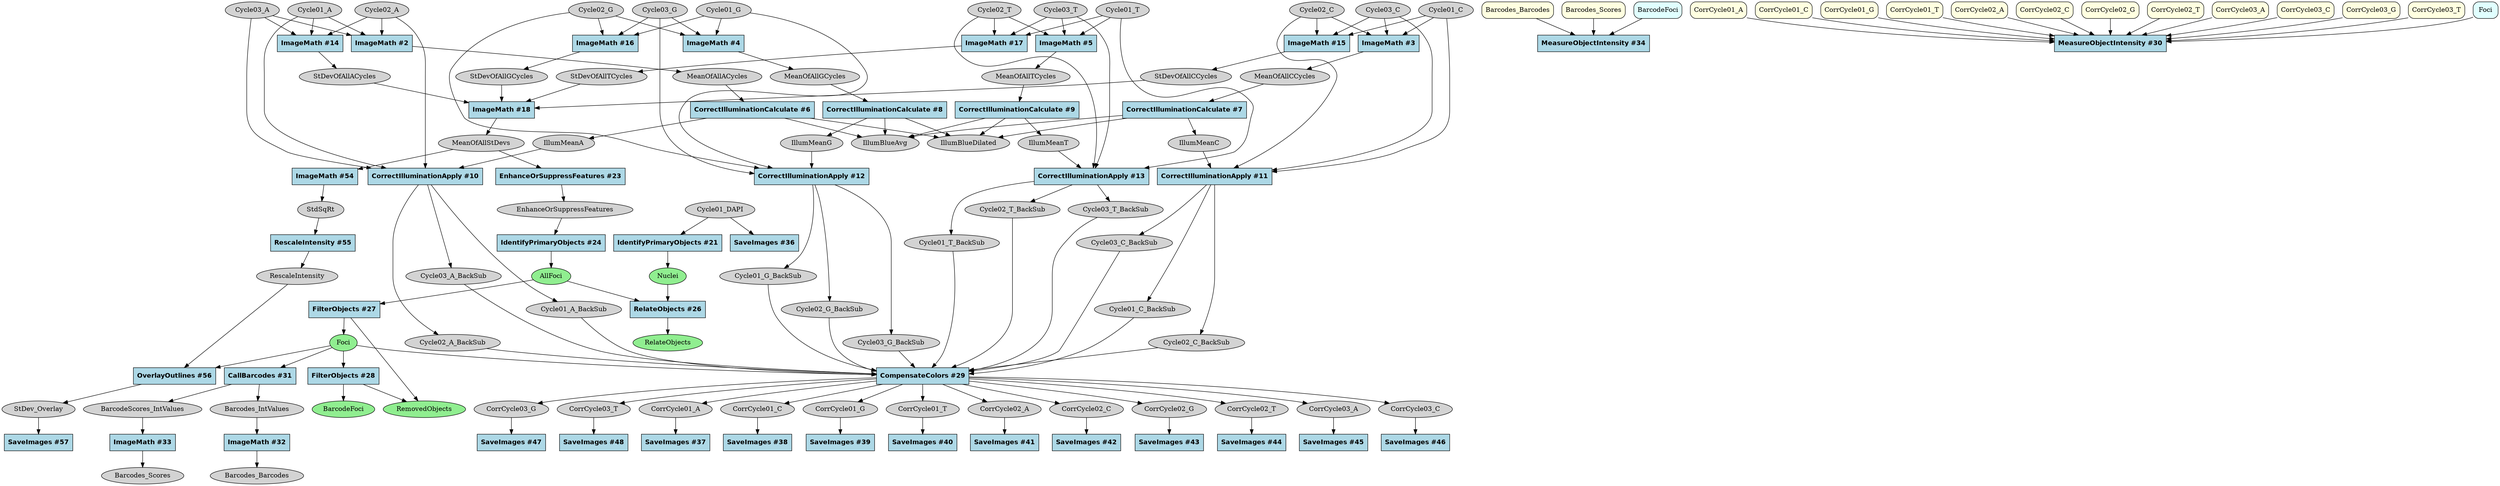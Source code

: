 strict digraph {
CallBarcodes_55e7fe3f [type=module, label="CallBarcodes #31", module_name=CallBarcodes, module_num=31, original_num=31, stable_id="CallBarcodes_55e7fe3f", enabled=True, shape=box, style=filled, fillcolor=lightblue, fontname="Helvetica-Bold"];
CompensateColors_27b39c0e [type=module, label="CompensateColors #29", module_name=CompensateColors, module_num=29, original_num=29, stable_id="CompensateColors_27b39c0e", enabled=True, shape=box, style=filled, fillcolor=lightblue, fontname="Helvetica-Bold"];
CorrectIlluminationApply_46c8fe52 [type=module, label="CorrectIlluminationApply #11", module_name=CorrectIlluminationApply, module_num=11, original_num=11, stable_id="CorrectIlluminationApply_46c8fe52", enabled=True, shape=box, style=filled, fillcolor=lightblue, fontname="Helvetica-Bold"];
CorrectIlluminationApply_46e612bf [type=module, label="CorrectIlluminationApply #10", module_name=CorrectIlluminationApply, module_num=10, original_num=10, stable_id="CorrectIlluminationApply_46e612bf", enabled=True, shape=box, style=filled, fillcolor=lightblue, fontname="Helvetica-Bold"];
CorrectIlluminationApply_8d1a2124 [type=module, label="CorrectIlluminationApply #12", module_name=CorrectIlluminationApply, module_num=12, original_num=12, stable_id="CorrectIlluminationApply_8d1a2124", enabled=True, shape=box, style=filled, fillcolor=lightblue, fontname="Helvetica-Bold"];
CorrectIlluminationApply_d011d55d [type=module, label="CorrectIlluminationApply #13", module_name=CorrectIlluminationApply, module_num=13, original_num=13, stable_id="CorrectIlluminationApply_d011d55d", enabled=True, shape=box, style=filled, fillcolor=lightblue, fontname="Helvetica-Bold"];
CorrectIlluminationCalculate_3dec03f1 [type=module, label="CorrectIlluminationCalculate #7", module_name=CorrectIlluminationCalculate, module_num=7, original_num=7, stable_id="CorrectIlluminationCalculate_3dec03f1", enabled=True, shape=box, style=filled, fillcolor=lightblue, fontname="Helvetica-Bold"];
CorrectIlluminationCalculate_6752c6e0 [type=module, label="CorrectIlluminationCalculate #6", module_name=CorrectIlluminationCalculate, module_num=6, original_num=6, stable_id="CorrectIlluminationCalculate_6752c6e0", enabled=True, shape=box, style=filled, fillcolor=lightblue, fontname="Helvetica-Bold"];
CorrectIlluminationCalculate_8a219927 [type=module, label="CorrectIlluminationCalculate #8", module_name=CorrectIlluminationCalculate, module_num=8, original_num=8, stable_id="CorrectIlluminationCalculate_8a219927", enabled=True, shape=box, style=filled, fillcolor=lightblue, fontname="Helvetica-Bold"];
CorrectIlluminationCalculate_dedf0120 [type=module, label="CorrectIlluminationCalculate #9", module_name=CorrectIlluminationCalculate, module_num=9, original_num=9, stable_id="CorrectIlluminationCalculate_dedf0120", enabled=True, shape=box, style=filled, fillcolor=lightblue, fontname="Helvetica-Bold"];
EnhanceOrSuppressFeatures_423eec1b [type=module, label="EnhanceOrSuppressFeatures #23", module_name=EnhanceOrSuppressFeatures, module_num=23, original_num=23, stable_id="EnhanceOrSuppressFeatures_423eec1b", enabled=True, shape=box, style=filled, fillcolor=lightblue, fontname="Helvetica-Bold"];
FilterObjects_11882ce8 [type=module, label="FilterObjects #28", module_name=FilterObjects, module_num=28, original_num=28, stable_id="FilterObjects_11882ce8", enabled=True, shape=box, style=filled, fillcolor=lightblue, fontname="Helvetica-Bold"];
FilterObjects_9bc0931e [type=module, label="FilterObjects #27", module_name=FilterObjects, module_num=27, original_num=27, stable_id="FilterObjects_9bc0931e", enabled=True, shape=box, style=filled, fillcolor=lightblue, fontname="Helvetica-Bold"];
IdentifyPrimaryObjects_40f7e2a1 [type=module, label="IdentifyPrimaryObjects #24", module_name=IdentifyPrimaryObjects, module_num=24, original_num=24, stable_id="IdentifyPrimaryObjects_40f7e2a1", enabled=True, shape=box, style=filled, fillcolor=lightblue, fontname="Helvetica-Bold"];
IdentifyPrimaryObjects_f0de38a9 [type=module, label="IdentifyPrimaryObjects #21", module_name=IdentifyPrimaryObjects, module_num=21, original_num=21, stable_id="IdentifyPrimaryObjects_f0de38a9", enabled=True, shape=box, style=filled, fillcolor=lightblue, fontname="Helvetica-Bold"];
ImageMath_40205f13 [type=module, label="ImageMath #14", module_name=ImageMath, module_num=14, original_num=14, stable_id="ImageMath_40205f13", enabled=True, shape=box, style=filled, fillcolor=lightblue, fontname="Helvetica-Bold"];
ImageMath_43d20248 [type=module, label="ImageMath #4", module_name=ImageMath, module_num=4, original_num=4, stable_id="ImageMath_43d20248", enabled=True, shape=box, style=filled, fillcolor=lightblue, fontname="Helvetica-Bold"];
ImageMath_5fbd452c [type=module, label="ImageMath #17", module_name=ImageMath, module_num=17, original_num=17, stable_id="ImageMath_5fbd452c", enabled=True, shape=box, style=filled, fillcolor=lightblue, fontname="Helvetica-Bold"];
ImageMath_6061395a [type=module, label="ImageMath #18", module_name=ImageMath, module_num=18, original_num=18, stable_id="ImageMath_6061395a", enabled=True, shape=box, style=filled, fillcolor=lightblue, fontname="Helvetica-Bold"];
ImageMath_769ca510 [type=module, label="ImageMath #54", module_name=ImageMath, module_num=54, original_num=54, stable_id="ImageMath_769ca510", enabled=True, shape=box, style=filled, fillcolor=lightblue, fontname="Helvetica-Bold"];
ImageMath_785e6084 [type=module, label="ImageMath #5", module_name=ImageMath, module_num=5, original_num=5, stable_id="ImageMath_785e6084", enabled=True, shape=box, style=filled, fillcolor=lightblue, fontname="Helvetica-Bold"];
ImageMath_b35e63a8 [type=module, label="ImageMath #33", module_name=ImageMath, module_num=33, original_num=33, stable_id="ImageMath_b35e63a8", enabled=True, shape=box, style=filled, fillcolor=lightblue, fontname="Helvetica-Bold"];
ImageMath_b6e8eb01 [type=module, label="ImageMath #3", module_name=ImageMath, module_num=3, original_num=3, stable_id="ImageMath_b6e8eb01", enabled=True, shape=box, style=filled, fillcolor=lightblue, fontname="Helvetica-Bold"];
ImageMath_bcb9b937 [type=module, label="ImageMath #2", module_name=ImageMath, module_num=2, original_num=2, stable_id="ImageMath_bcb9b937", enabled=True, shape=box, style=filled, fillcolor=lightblue, fontname="Helvetica-Bold"];
ImageMath_be03391f [type=module, label="ImageMath #15", module_name=ImageMath, module_num=15, original_num=15, stable_id="ImageMath_be03391f", enabled=True, shape=box, style=filled, fillcolor=lightblue, fontname="Helvetica-Bold"];
ImageMath_e742c39f [type=module, label="ImageMath #32", module_name=ImageMath, module_num=32, original_num=32, stable_id="ImageMath_e742c39f", enabled=True, shape=box, style=filled, fillcolor=lightblue, fontname="Helvetica-Bold"];
ImageMath_eaded807 [type=module, label="ImageMath #16", module_name=ImageMath, module_num=16, original_num=16, stable_id="ImageMath_eaded807", enabled=True, shape=box, style=filled, fillcolor=lightblue, fontname="Helvetica-Bold"];
MeasureObjectIntensity_5d7de9f6 [type=module, label="MeasureObjectIntensity #34", module_name=MeasureObjectIntensity, module_num=34, original_num=34, stable_id="MeasureObjectIntensity_5d7de9f6", enabled=True, shape=box, style=filled, fillcolor=lightblue, fontname="Helvetica-Bold"];
MeasureObjectIntensity_b7bf10f8 [type=module, label="MeasureObjectIntensity #30", module_name=MeasureObjectIntensity, module_num=30, original_num=30, stable_id="MeasureObjectIntensity_b7bf10f8", enabled=True, shape=box, style=filled, fillcolor=lightblue, fontname="Helvetica-Bold"];
OverlayOutlines_a82d2295 [type=module, label="OverlayOutlines #56", module_name=OverlayOutlines, module_num=56, original_num=56, stable_id="OverlayOutlines_a82d2295", enabled=True, shape=box, style=filled, fillcolor=lightblue, fontname="Helvetica-Bold"];
RelateObjects_1df4c27e [type=module, label="RelateObjects #26", module_name=RelateObjects, module_num=26, original_num=26, stable_id="RelateObjects_1df4c27e", enabled=True, shape=box, style=filled, fillcolor=lightblue, fontname="Helvetica-Bold"];
RescaleIntensity_48591956 [type=module, label="RescaleIntensity #55", module_name=RescaleIntensity, module_num=55, original_num=55, stable_id="RescaleIntensity_48591956", enabled=True, shape=box, style=filled, fillcolor=lightblue, fontname="Helvetica-Bold"];
SaveImages_137ca104 [type=module, label="SaveImages #48", module_name=SaveImages, module_num=48, original_num=48, stable_id="SaveImages_137ca104", enabled=True, shape=box, style=filled, fillcolor=lightblue, fontname="Helvetica-Bold"];
SaveImages_1628786 [type=module, label="SaveImages #57", module_name=SaveImages, module_num=57, original_num=57, stable_id="SaveImages_1628786", enabled=True, shape=box, style=filled, fillcolor=lightblue, fontname="Helvetica-Bold"];
SaveImages_2c2a7f91 [type=module, label="SaveImages #36", module_name=SaveImages, module_num=36, original_num=36, stable_id="SaveImages_2c2a7f91", enabled=True, shape=box, style=filled, fillcolor=lightblue, fontname="Helvetica-Bold"];
SaveImages_347a9dfc [type=module, label="SaveImages #47", module_name=SaveImages, module_num=47, original_num=47, stable_id="SaveImages_347a9dfc", enabled=True, shape=box, style=filled, fillcolor=lightblue, fontname="Helvetica-Bold"];
SaveImages_551bee7c [type=module, label="SaveImages #39", module_name=SaveImages, module_num=39, original_num=39, stable_id="SaveImages_551bee7c", enabled=True, shape=box, style=filled, fillcolor=lightblue, fontname="Helvetica-Bold"];
SaveImages_5c149297 [type=module, label="SaveImages #42", module_name=SaveImages, module_num=42, original_num=42, stable_id="SaveImages_5c149297", enabled=True, shape=box, style=filled, fillcolor=lightblue, fontname="Helvetica-Bold"];
SaveImages_5e4320e4 [type=module, label="SaveImages #40", module_name=SaveImages, module_num=40, original_num=40, stable_id="SaveImages_5e4320e4", enabled=True, shape=box, style=filled, fillcolor=lightblue, fontname="Helvetica-Bold"];
SaveImages_6c366130 [type=module, label="SaveImages #46", module_name=SaveImages, module_num=46, original_num=46, stable_id="SaveImages_6c366130", enabled=True, shape=box, style=filled, fillcolor=lightblue, fontname="Helvetica-Bold"];
SaveImages_874b7fe7 [type=module, label="SaveImages #43", module_name=SaveImages, module_num=43, original_num=43, stable_id="SaveImages_874b7fe7", enabled=True, shape=box, style=filled, fillcolor=lightblue, fontname="Helvetica-Bold"];
SaveImages_9c996b31 [type=module, label="SaveImages #44", module_name=SaveImages, module_num=44, original_num=44, stable_id="SaveImages_9c996b31", enabled=True, shape=box, style=filled, fillcolor=lightblue, fontname="Helvetica-Bold"];
SaveImages_bc54fd4f [type=module, label="SaveImages #37", module_name=SaveImages, module_num=37, original_num=37, stable_id="SaveImages_bc54fd4f", enabled=True, shape=box, style=filled, fillcolor=lightblue, fontname="Helvetica-Bold"];
SaveImages_d3512a8 [type=module, label="SaveImages #41", module_name=SaveImages, module_num=41, original_num=41, stable_id="SaveImages_d3512a8", enabled=True, shape=box, style=filled, fillcolor=lightblue, fontname="Helvetica-Bold"];
SaveImages_d471b9ae [type=module, label="SaveImages #45", module_name=SaveImages, module_num=45, original_num=45, stable_id="SaveImages_d471b9ae", enabled=True, shape=box, style=filled, fillcolor=lightblue, fontname="Helvetica-Bold"];
SaveImages_d87de463 [type=module, label="SaveImages #38", module_name=SaveImages, module_num=38, original_num=38, stable_id="SaveImages_d87de463", enabled=True, shape=box, style=filled, fillcolor=lightblue, fontname="Helvetica-Bold"];
image__BarcodeScores_IntValues [type=image, label="BarcodeScores_IntValues", shape=ellipse, style=filled, fillcolor=lightgray];
image__Barcodes_Barcodes [type=image, label="Barcodes_Barcodes", shape=ellipse, style=filled, fillcolor=lightgray];
image__Barcodes_IntValues [type=image, label="Barcodes_IntValues", shape=ellipse, style=filled, fillcolor=lightgray];
image__Barcodes_Scores [type=image, label="Barcodes_Scores", shape=ellipse, style=filled, fillcolor=lightgray];
image__CorrCycle01_A [type=image, label="CorrCycle01_A", shape=ellipse, style=filled, fillcolor=lightgray];
image__CorrCycle01_C [type=image, label="CorrCycle01_C", shape=ellipse, style=filled, fillcolor=lightgray];
image__CorrCycle01_G [type=image, label="CorrCycle01_G", shape=ellipse, style=filled, fillcolor=lightgray];
image__CorrCycle01_T [type=image, label="CorrCycle01_T", shape=ellipse, style=filled, fillcolor=lightgray];
image__CorrCycle02_A [type=image, label="CorrCycle02_A", shape=ellipse, style=filled, fillcolor=lightgray];
image__CorrCycle02_C [type=image, label="CorrCycle02_C", shape=ellipse, style=filled, fillcolor=lightgray];
image__CorrCycle02_G [type=image, label="CorrCycle02_G", shape=ellipse, style=filled, fillcolor=lightgray];
image__CorrCycle02_T [type=image, label="CorrCycle02_T", shape=ellipse, style=filled, fillcolor=lightgray];
image__CorrCycle03_A [type=image, label="CorrCycle03_A", shape=ellipse, style=filled, fillcolor=lightgray];
image__CorrCycle03_C [type=image, label="CorrCycle03_C", shape=ellipse, style=filled, fillcolor=lightgray];
image__CorrCycle03_G [type=image, label="CorrCycle03_G", shape=ellipse, style=filled, fillcolor=lightgray];
image__CorrCycle03_T [type=image, label="CorrCycle03_T", shape=ellipse, style=filled, fillcolor=lightgray];
image__Cycle01_A [type=image, label="Cycle01_A", shape=ellipse, style=filled, fillcolor=lightgray];
image__Cycle01_A_BackSub [type=image, label="Cycle01_A_BackSub", shape=ellipse, style=filled, fillcolor=lightgray];
image__Cycle01_C [type=image, label="Cycle01_C", shape=ellipse, style=filled, fillcolor=lightgray];
image__Cycle01_C_BackSub [type=image, label="Cycle01_C_BackSub", shape=ellipse, style=filled, fillcolor=lightgray];
image__Cycle01_DAPI [type=image, label="Cycle01_DAPI", shape=ellipse, style=filled, fillcolor=lightgray];
image__Cycle01_G [type=image, label="Cycle01_G", shape=ellipse, style=filled, fillcolor=lightgray];
image__Cycle01_G_BackSub [type=image, label="Cycle01_G_BackSub", shape=ellipse, style=filled, fillcolor=lightgray];
image__Cycle01_T [type=image, label="Cycle01_T", shape=ellipse, style=filled, fillcolor=lightgray];
image__Cycle01_T_BackSub [type=image, label="Cycle01_T_BackSub", shape=ellipse, style=filled, fillcolor=lightgray];
image__Cycle02_A [type=image, label="Cycle02_A", shape=ellipse, style=filled, fillcolor=lightgray];
image__Cycle02_A_BackSub [type=image, label="Cycle02_A_BackSub", shape=ellipse, style=filled, fillcolor=lightgray];
image__Cycle02_C [type=image, label="Cycle02_C", shape=ellipse, style=filled, fillcolor=lightgray];
image__Cycle02_C_BackSub [type=image, label="Cycle02_C_BackSub", shape=ellipse, style=filled, fillcolor=lightgray];
image__Cycle02_G [type=image, label="Cycle02_G", shape=ellipse, style=filled, fillcolor=lightgray];
image__Cycle02_G_BackSub [type=image, label="Cycle02_G_BackSub", shape=ellipse, style=filled, fillcolor=lightgray];
image__Cycle02_T [type=image, label="Cycle02_T", shape=ellipse, style=filled, fillcolor=lightgray];
image__Cycle02_T_BackSub [type=image, label="Cycle02_T_BackSub", shape=ellipse, style=filled, fillcolor=lightgray];
image__Cycle03_A [type=image, label="Cycle03_A", shape=ellipse, style=filled, fillcolor=lightgray];
image__Cycle03_A_BackSub [type=image, label="Cycle03_A_BackSub", shape=ellipse, style=filled, fillcolor=lightgray];
image__Cycle03_C [type=image, label="Cycle03_C", shape=ellipse, style=filled, fillcolor=lightgray];
image__Cycle03_C_BackSub [type=image, label="Cycle03_C_BackSub", shape=ellipse, style=filled, fillcolor=lightgray];
image__Cycle03_G [type=image, label="Cycle03_G", shape=ellipse, style=filled, fillcolor=lightgray];
image__Cycle03_G_BackSub [type=image, label="Cycle03_G_BackSub", shape=ellipse, style=filled, fillcolor=lightgray];
image__Cycle03_T [type=image, label="Cycle03_T", shape=ellipse, style=filled, fillcolor=lightgray];
image__Cycle03_T_BackSub [type=image, label="Cycle03_T_BackSub", shape=ellipse, style=filled, fillcolor=lightgray];
image__EnhanceOrSuppressFeatures [type=image, label=EnhanceOrSuppressFeatures, shape=ellipse, style=filled, fillcolor=lightgray];
image__IllumBlueAvg [type=image, label=IllumBlueAvg, shape=ellipse, style=filled, fillcolor=lightgray];
image__IllumBlueDilated [type=image, label=IllumBlueDilated, shape=ellipse, style=filled, fillcolor=lightgray];
image__IllumMeanA [type=image, label=IllumMeanA, shape=ellipse, style=filled, fillcolor=lightgray];
image__IllumMeanC [type=image, label=IllumMeanC, shape=ellipse, style=filled, fillcolor=lightgray];
image__IllumMeanG [type=image, label=IllumMeanG, shape=ellipse, style=filled, fillcolor=lightgray];
image__IllumMeanT [type=image, label=IllumMeanT, shape=ellipse, style=filled, fillcolor=lightgray];
image__MeanOfAllACycles [type=image, label=MeanOfAllACycles, shape=ellipse, style=filled, fillcolor=lightgray];
image__MeanOfAllCCycles [type=image, label=MeanOfAllCCycles, shape=ellipse, style=filled, fillcolor=lightgray];
image__MeanOfAllGCycles [type=image, label=MeanOfAllGCycles, shape=ellipse, style=filled, fillcolor=lightgray];
image__MeanOfAllStDevs [type=image, label=MeanOfAllStDevs, shape=ellipse, style=filled, fillcolor=lightgray];
image__MeanOfAllTCycles [type=image, label=MeanOfAllTCycles, shape=ellipse, style=filled, fillcolor=lightgray];
image__RescaleIntensity [type=image, label=RescaleIntensity, shape=ellipse, style=filled, fillcolor=lightgray];
image__StDevOfAllACycles [type=image, label=StDevOfAllACycles, shape=ellipse, style=filled, fillcolor=lightgray];
image__StDevOfAllCCycles [type=image, label=StDevOfAllCCycles, shape=ellipse, style=filled, fillcolor=lightgray];
image__StDevOfAllGCycles [type=image, label=StDevOfAllGCycles, shape=ellipse, style=filled, fillcolor=lightgray];
image__StDevOfAllTCycles [type=image, label=StDevOfAllTCycles, shape=ellipse, style=filled, fillcolor=lightgray];
image__StDev_Overlay [type=image, label="StDev_Overlay", shape=ellipse, style=filled, fillcolor=lightgray];
image__StdSqRt [type=image, label=StdSqRt, shape=ellipse, style=filled, fillcolor=lightgray];
image_list__Barcodes_Barcodes [type="image_list", label="Barcodes_Barcodes", shape=box, style="filled,rounded", fillcolor=lightyellow];
image_list__Barcodes_Scores [type="image_list", label="Barcodes_Scores", shape=box, style="filled,rounded", fillcolor=lightyellow];
image_list__CorrCycle01_A [type="image_list", label="CorrCycle01_A", shape=box, style="filled,rounded", fillcolor=lightyellow];
image_list__CorrCycle01_C [type="image_list", label="CorrCycle01_C", shape=box, style="filled,rounded", fillcolor=lightyellow];
image_list__CorrCycle01_G [type="image_list", label="CorrCycle01_G", shape=box, style="filled,rounded", fillcolor=lightyellow];
image_list__CorrCycle01_T [type="image_list", label="CorrCycle01_T", shape=box, style="filled,rounded", fillcolor=lightyellow];
image_list__CorrCycle02_A [type="image_list", label="CorrCycle02_A", shape=box, style="filled,rounded", fillcolor=lightyellow];
image_list__CorrCycle02_C [type="image_list", label="CorrCycle02_C", shape=box, style="filled,rounded", fillcolor=lightyellow];
image_list__CorrCycle02_G [type="image_list", label="CorrCycle02_G", shape=box, style="filled,rounded", fillcolor=lightyellow];
image_list__CorrCycle02_T [type="image_list", label="CorrCycle02_T", shape=box, style="filled,rounded", fillcolor=lightyellow];
image_list__CorrCycle03_A [type="image_list", label="CorrCycle03_A", shape=box, style="filled,rounded", fillcolor=lightyellow];
image_list__CorrCycle03_C [type="image_list", label="CorrCycle03_C", shape=box, style="filled,rounded", fillcolor=lightyellow];
image_list__CorrCycle03_G [type="image_list", label="CorrCycle03_G", shape=box, style="filled,rounded", fillcolor=lightyellow];
image_list__CorrCycle03_T [type="image_list", label="CorrCycle03_T", shape=box, style="filled,rounded", fillcolor=lightyellow];
object__AllFoci [type=object, label=AllFoci, shape=ellipse, style=filled, fillcolor=lightgreen];
object__BarcodeFoci [type=object, label=BarcodeFoci, shape=ellipse, style=filled, fillcolor=lightgreen];
object__Foci [type=object, label=Foci, shape=ellipse, style=filled, fillcolor=lightgreen];
object__Nuclei [type=object, label=Nuclei, shape=ellipse, style=filled, fillcolor=lightgreen];
object__RelateObjects [type=object, label=RelateObjects, shape=ellipse, style=filled, fillcolor=lightgreen];
object__RemovedObjects [type=object, label=RemovedObjects, shape=ellipse, style=filled, fillcolor=lightgreen];
object_list__BarcodeFoci [type="object_list", label=BarcodeFoci, shape=box, style="filled,rounded", fillcolor=lightcyan];
object_list__Foci [type="object_list", label=Foci, shape=box, style="filled,rounded", fillcolor=lightcyan];
CallBarcodes_55e7fe3f -> image__BarcodeScores_IntValues [type="image_output"];
CallBarcodes_55e7fe3f -> image__Barcodes_IntValues [type="image_output"];
CompensateColors_27b39c0e -> image__CorrCycle01_A [type="image_output"];
CompensateColors_27b39c0e -> image__CorrCycle01_C [type="image_output"];
CompensateColors_27b39c0e -> image__CorrCycle01_G [type="image_output"];
CompensateColors_27b39c0e -> image__CorrCycle01_T [type="image_output"];
CompensateColors_27b39c0e -> image__CorrCycle02_A [type="image_output"];
CompensateColors_27b39c0e -> image__CorrCycle02_C [type="image_output"];
CompensateColors_27b39c0e -> image__CorrCycle02_G [type="image_output"];
CompensateColors_27b39c0e -> image__CorrCycle02_T [type="image_output"];
CompensateColors_27b39c0e -> image__CorrCycle03_A [type="image_output"];
CompensateColors_27b39c0e -> image__CorrCycle03_C [type="image_output"];
CompensateColors_27b39c0e -> image__CorrCycle03_G [type="image_output"];
CompensateColors_27b39c0e -> image__CorrCycle03_T [type="image_output"];
CorrectIlluminationApply_46c8fe52 -> image__Cycle01_C_BackSub [type="image_output"];
CorrectIlluminationApply_46c8fe52 -> image__Cycle02_C_BackSub [type="image_output"];
CorrectIlluminationApply_46c8fe52 -> image__Cycle03_C_BackSub [type="image_output"];
CorrectIlluminationApply_46e612bf -> image__Cycle01_A_BackSub [type="image_output"];
CorrectIlluminationApply_46e612bf -> image__Cycle02_A_BackSub [type="image_output"];
CorrectIlluminationApply_46e612bf -> image__Cycle03_A_BackSub [type="image_output"];
CorrectIlluminationApply_8d1a2124 -> image__Cycle01_G_BackSub [type="image_output"];
CorrectIlluminationApply_8d1a2124 -> image__Cycle02_G_BackSub [type="image_output"];
CorrectIlluminationApply_8d1a2124 -> image__Cycle03_G_BackSub [type="image_output"];
CorrectIlluminationApply_d011d55d -> image__Cycle01_T_BackSub [type="image_output"];
CorrectIlluminationApply_d011d55d -> image__Cycle02_T_BackSub [type="image_output"];
CorrectIlluminationApply_d011d55d -> image__Cycle03_T_BackSub [type="image_output"];
CorrectIlluminationCalculate_3dec03f1 -> image__IllumBlueAvg [type="image_output"];
CorrectIlluminationCalculate_3dec03f1 -> image__IllumBlueDilated [type="image_output"];
CorrectIlluminationCalculate_3dec03f1 -> image__IllumMeanC [type="image_output"];
CorrectIlluminationCalculate_6752c6e0 -> image__IllumBlueAvg [type="image_output"];
CorrectIlluminationCalculate_6752c6e0 -> image__IllumBlueDilated [type="image_output"];
CorrectIlluminationCalculate_6752c6e0 -> image__IllumMeanA [type="image_output"];
CorrectIlluminationCalculate_8a219927 -> image__IllumBlueAvg [type="image_output"];
CorrectIlluminationCalculate_8a219927 -> image__IllumBlueDilated [type="image_output"];
CorrectIlluminationCalculate_8a219927 -> image__IllumMeanG [type="image_output"];
CorrectIlluminationCalculate_dedf0120 -> image__IllumBlueAvg [type="image_output"];
CorrectIlluminationCalculate_dedf0120 -> image__IllumBlueDilated [type="image_output"];
CorrectIlluminationCalculate_dedf0120 -> image__IllumMeanT [type="image_output"];
EnhanceOrSuppressFeatures_423eec1b -> image__EnhanceOrSuppressFeatures [type="image_output"];
FilterObjects_11882ce8 -> object__BarcodeFoci [type="object_output"];
FilterObjects_11882ce8 -> object__RemovedObjects [type="object_output"];
FilterObjects_9bc0931e -> object__Foci [type="object_output"];
FilterObjects_9bc0931e -> object__RemovedObjects [type="object_output"];
IdentifyPrimaryObjects_40f7e2a1 -> object__AllFoci [type="object_output"];
IdentifyPrimaryObjects_f0de38a9 -> object__Nuclei [type="object_output"];
ImageMath_40205f13 -> image__StDevOfAllACycles [type="image_output"];
ImageMath_43d20248 -> image__MeanOfAllGCycles [type="image_output"];
ImageMath_5fbd452c -> image__StDevOfAllTCycles [type="image_output"];
ImageMath_6061395a -> image__MeanOfAllStDevs [type="image_output"];
ImageMath_769ca510 -> image__StdSqRt [type="image_output"];
ImageMath_785e6084 -> image__MeanOfAllTCycles [type="image_output"];
ImageMath_b35e63a8 -> image__Barcodes_Scores [type="image_output"];
ImageMath_b6e8eb01 -> image__MeanOfAllCCycles [type="image_output"];
ImageMath_bcb9b937 -> image__MeanOfAllACycles [type="image_output"];
ImageMath_be03391f -> image__StDevOfAllCCycles [type="image_output"];
ImageMath_e742c39f -> image__Barcodes_Barcodes [type="image_output"];
ImageMath_eaded807 -> image__StDevOfAllGCycles [type="image_output"];
OverlayOutlines_a82d2295 -> image__StDev_Overlay [type="image_output"];
RelateObjects_1df4c27e -> object__RelateObjects [type="object_output"];
RescaleIntensity_48591956 -> image__RescaleIntensity [type="image_output"];
image__BarcodeScores_IntValues -> ImageMath_b35e63a8 [type="image_input"];
image__Barcodes_IntValues -> ImageMath_e742c39f [type="image_input"];
image__CorrCycle01_A -> SaveImages_bc54fd4f [type="image_input"];
image__CorrCycle01_C -> SaveImages_d87de463 [type="image_input"];
image__CorrCycle01_G -> SaveImages_551bee7c [type="image_input"];
image__CorrCycle01_T -> SaveImages_5e4320e4 [type="image_input"];
image__CorrCycle02_A -> SaveImages_d3512a8 [type="image_input"];
image__CorrCycle02_C -> SaveImages_5c149297 [type="image_input"];
image__CorrCycle02_G -> SaveImages_874b7fe7 [type="image_input"];
image__CorrCycle02_T -> SaveImages_9c996b31 [type="image_input"];
image__CorrCycle03_A -> SaveImages_d471b9ae [type="image_input"];
image__CorrCycle03_C -> SaveImages_6c366130 [type="image_input"];
image__CorrCycle03_G -> SaveImages_347a9dfc [type="image_input"];
image__CorrCycle03_T -> SaveImages_137ca104 [type="image_input"];
image__Cycle01_A -> CorrectIlluminationApply_46e612bf [type="image_input"];
image__Cycle01_A -> ImageMath_40205f13 [type="image_input"];
image__Cycle01_A -> ImageMath_bcb9b937 [type="image_input"];
image__Cycle01_A_BackSub -> CompensateColors_27b39c0e [type="image_input"];
image__Cycle01_C -> CorrectIlluminationApply_46c8fe52 [type="image_input"];
image__Cycle01_C -> ImageMath_b6e8eb01 [type="image_input"];
image__Cycle01_C -> ImageMath_be03391f [type="image_input"];
image__Cycle01_C_BackSub -> CompensateColors_27b39c0e [type="image_input"];
image__Cycle01_DAPI -> IdentifyPrimaryObjects_f0de38a9 [type="image_input"];
image__Cycle01_DAPI -> SaveImages_2c2a7f91 [type="image_input"];
image__Cycle01_G -> CorrectIlluminationApply_8d1a2124 [type="image_input"];
image__Cycle01_G -> ImageMath_43d20248 [type="image_input"];
image__Cycle01_G -> ImageMath_eaded807 [type="image_input"];
image__Cycle01_G_BackSub -> CompensateColors_27b39c0e [type="image_input"];
image__Cycle01_T -> CorrectIlluminationApply_d011d55d [type="image_input"];
image__Cycle01_T -> ImageMath_5fbd452c [type="image_input"];
image__Cycle01_T -> ImageMath_785e6084 [type="image_input"];
image__Cycle01_T_BackSub -> CompensateColors_27b39c0e [type="image_input"];
image__Cycle02_A -> CorrectIlluminationApply_46e612bf [type="image_input"];
image__Cycle02_A -> ImageMath_40205f13 [type="image_input"];
image__Cycle02_A -> ImageMath_bcb9b937 [type="image_input"];
image__Cycle02_A_BackSub -> CompensateColors_27b39c0e [type="image_input"];
image__Cycle02_C -> CorrectIlluminationApply_46c8fe52 [type="image_input"];
image__Cycle02_C -> ImageMath_b6e8eb01 [type="image_input"];
image__Cycle02_C -> ImageMath_be03391f [type="image_input"];
image__Cycle02_C_BackSub -> CompensateColors_27b39c0e [type="image_input"];
image__Cycle02_G -> CorrectIlluminationApply_8d1a2124 [type="image_input"];
image__Cycle02_G -> ImageMath_43d20248 [type="image_input"];
image__Cycle02_G -> ImageMath_eaded807 [type="image_input"];
image__Cycle02_G_BackSub -> CompensateColors_27b39c0e [type="image_input"];
image__Cycle02_T -> CorrectIlluminationApply_d011d55d [type="image_input"];
image__Cycle02_T -> ImageMath_5fbd452c [type="image_input"];
image__Cycle02_T -> ImageMath_785e6084 [type="image_input"];
image__Cycle02_T_BackSub -> CompensateColors_27b39c0e [type="image_input"];
image__Cycle03_A -> CorrectIlluminationApply_46e612bf [type="image_input"];
image__Cycle03_A -> ImageMath_40205f13 [type="image_input"];
image__Cycle03_A -> ImageMath_bcb9b937 [type="image_input"];
image__Cycle03_A_BackSub -> CompensateColors_27b39c0e [type="image_input"];
image__Cycle03_C -> CorrectIlluminationApply_46c8fe52 [type="image_input"];
image__Cycle03_C -> ImageMath_b6e8eb01 [type="image_input"];
image__Cycle03_C -> ImageMath_be03391f [type="image_input"];
image__Cycle03_C_BackSub -> CompensateColors_27b39c0e [type="image_input"];
image__Cycle03_G -> CorrectIlluminationApply_8d1a2124 [type="image_input"];
image__Cycle03_G -> ImageMath_43d20248 [type="image_input"];
image__Cycle03_G -> ImageMath_eaded807 [type="image_input"];
image__Cycle03_G_BackSub -> CompensateColors_27b39c0e [type="image_input"];
image__Cycle03_T -> CorrectIlluminationApply_d011d55d [type="image_input"];
image__Cycle03_T -> ImageMath_5fbd452c [type="image_input"];
image__Cycle03_T -> ImageMath_785e6084 [type="image_input"];
image__Cycle03_T_BackSub -> CompensateColors_27b39c0e [type="image_input"];
image__EnhanceOrSuppressFeatures -> IdentifyPrimaryObjects_40f7e2a1 [type="image_input"];
image__IllumMeanA -> CorrectIlluminationApply_46e612bf [type="image_input"];
image__IllumMeanC -> CorrectIlluminationApply_46c8fe52 [type="image_input"];
image__IllumMeanG -> CorrectIlluminationApply_8d1a2124 [type="image_input"];
image__IllumMeanT -> CorrectIlluminationApply_d011d55d [type="image_input"];
image__MeanOfAllACycles -> CorrectIlluminationCalculate_6752c6e0 [type="image_input"];
image__MeanOfAllCCycles -> CorrectIlluminationCalculate_3dec03f1 [type="image_input"];
image__MeanOfAllGCycles -> CorrectIlluminationCalculate_8a219927 [type="image_input"];
image__MeanOfAllStDevs -> EnhanceOrSuppressFeatures_423eec1b [type="image_input"];
image__MeanOfAllStDevs -> ImageMath_769ca510 [type="image_input"];
image__MeanOfAllTCycles -> CorrectIlluminationCalculate_dedf0120 [type="image_input"];
image__RescaleIntensity -> OverlayOutlines_a82d2295 [type="image_input"];
image__StDevOfAllACycles -> ImageMath_6061395a [type="image_input"];
image__StDevOfAllCCycles -> ImageMath_6061395a [type="image_input"];
image__StDevOfAllGCycles -> ImageMath_6061395a [type="image_input"];
image__StDevOfAllTCycles -> ImageMath_6061395a [type="image_input"];
image__StDev_Overlay -> SaveImages_1628786 [type="image_input"];
image__StdSqRt -> RescaleIntensity_48591956 [type="image_input"];
image_list__Barcodes_Barcodes -> MeasureObjectIntensity_5d7de9f6 [type="image_list_input"];
image_list__Barcodes_Scores -> MeasureObjectIntensity_5d7de9f6 [type="image_list_input"];
image_list__CorrCycle01_A -> MeasureObjectIntensity_b7bf10f8 [type="image_list_input"];
image_list__CorrCycle01_C -> MeasureObjectIntensity_b7bf10f8 [type="image_list_input"];
image_list__CorrCycle01_G -> MeasureObjectIntensity_b7bf10f8 [type="image_list_input"];
image_list__CorrCycle01_T -> MeasureObjectIntensity_b7bf10f8 [type="image_list_input"];
image_list__CorrCycle02_A -> MeasureObjectIntensity_b7bf10f8 [type="image_list_input"];
image_list__CorrCycle02_C -> MeasureObjectIntensity_b7bf10f8 [type="image_list_input"];
image_list__CorrCycle02_G -> MeasureObjectIntensity_b7bf10f8 [type="image_list_input"];
image_list__CorrCycle02_T -> MeasureObjectIntensity_b7bf10f8 [type="image_list_input"];
image_list__CorrCycle03_A -> MeasureObjectIntensity_b7bf10f8 [type="image_list_input"];
image_list__CorrCycle03_C -> MeasureObjectIntensity_b7bf10f8 [type="image_list_input"];
image_list__CorrCycle03_G -> MeasureObjectIntensity_b7bf10f8 [type="image_list_input"];
image_list__CorrCycle03_T -> MeasureObjectIntensity_b7bf10f8 [type="image_list_input"];
object__AllFoci -> FilterObjects_9bc0931e [type="object_input"];
object__AllFoci -> RelateObjects_1df4c27e [type="object_input"];
object__Foci -> CallBarcodes_55e7fe3f [type="object_input"];
object__Foci -> CompensateColors_27b39c0e [type="object_input"];
object__Foci -> FilterObjects_11882ce8 [type="object_input"];
object__Foci -> OverlayOutlines_a82d2295 [type="object_input"];
object__Nuclei -> RelateObjects_1df4c27e [type="object_input"];
object_list__BarcodeFoci -> MeasureObjectIntensity_5d7de9f6 [type="object_list_input"];
object_list__Foci -> MeasureObjectIntensity_b7bf10f8 [type="object_list_input"];
}
